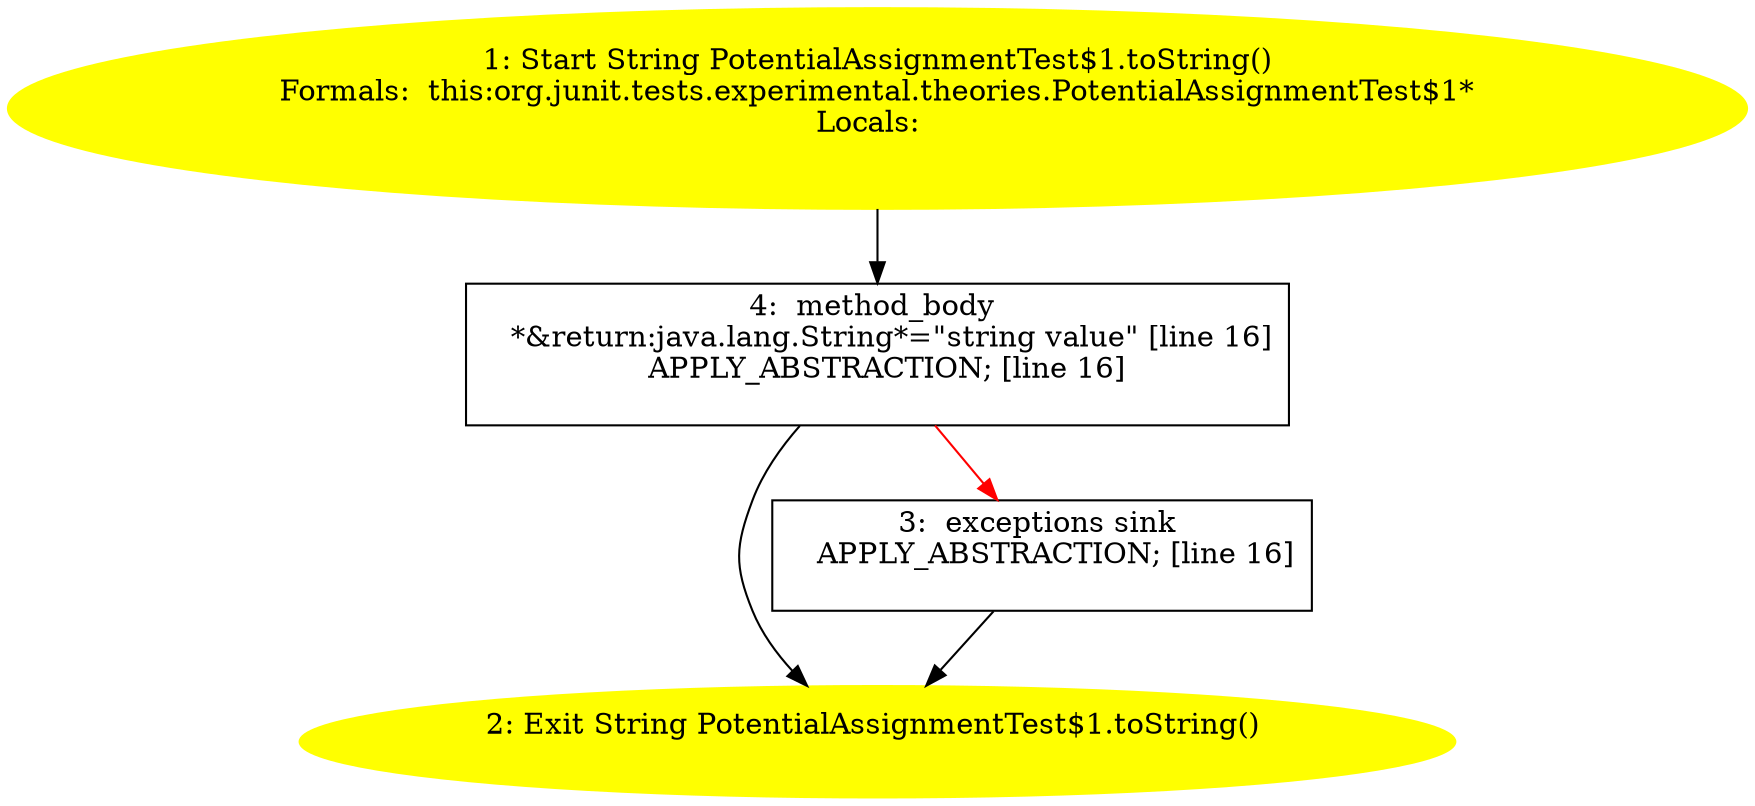 /* @generated */
digraph cfg {
"org.junit.tests.experimental.theories.PotentialAssignmentTest$1.toString():java.lang.String.b8a5b8c90530a5bb71515b95b834d5e2_1" [label="1: Start String PotentialAssignmentTest$1.toString()\nFormals:  this:org.junit.tests.experimental.theories.PotentialAssignmentTest$1*\nLocals:  \n  " color=yellow style=filled]
	

	 "org.junit.tests.experimental.theories.PotentialAssignmentTest$1.toString():java.lang.String.b8a5b8c90530a5bb71515b95b834d5e2_1" -> "org.junit.tests.experimental.theories.PotentialAssignmentTest$1.toString():java.lang.String.b8a5b8c90530a5bb71515b95b834d5e2_4" ;
"org.junit.tests.experimental.theories.PotentialAssignmentTest$1.toString():java.lang.String.b8a5b8c90530a5bb71515b95b834d5e2_2" [label="2: Exit String PotentialAssignmentTest$1.toString() \n  " color=yellow style=filled]
	

"org.junit.tests.experimental.theories.PotentialAssignmentTest$1.toString():java.lang.String.b8a5b8c90530a5bb71515b95b834d5e2_3" [label="3:  exceptions sink \n   APPLY_ABSTRACTION; [line 16]\n " shape="box"]
	

	 "org.junit.tests.experimental.theories.PotentialAssignmentTest$1.toString():java.lang.String.b8a5b8c90530a5bb71515b95b834d5e2_3" -> "org.junit.tests.experimental.theories.PotentialAssignmentTest$1.toString():java.lang.String.b8a5b8c90530a5bb71515b95b834d5e2_2" ;
"org.junit.tests.experimental.theories.PotentialAssignmentTest$1.toString():java.lang.String.b8a5b8c90530a5bb71515b95b834d5e2_4" [label="4:  method_body \n   *&return:java.lang.String*=\"string value\" [line 16]\n  APPLY_ABSTRACTION; [line 16]\n " shape="box"]
	

	 "org.junit.tests.experimental.theories.PotentialAssignmentTest$1.toString():java.lang.String.b8a5b8c90530a5bb71515b95b834d5e2_4" -> "org.junit.tests.experimental.theories.PotentialAssignmentTest$1.toString():java.lang.String.b8a5b8c90530a5bb71515b95b834d5e2_2" ;
	 "org.junit.tests.experimental.theories.PotentialAssignmentTest$1.toString():java.lang.String.b8a5b8c90530a5bb71515b95b834d5e2_4" -> "org.junit.tests.experimental.theories.PotentialAssignmentTest$1.toString():java.lang.String.b8a5b8c90530a5bb71515b95b834d5e2_3" [color="red" ];
}
